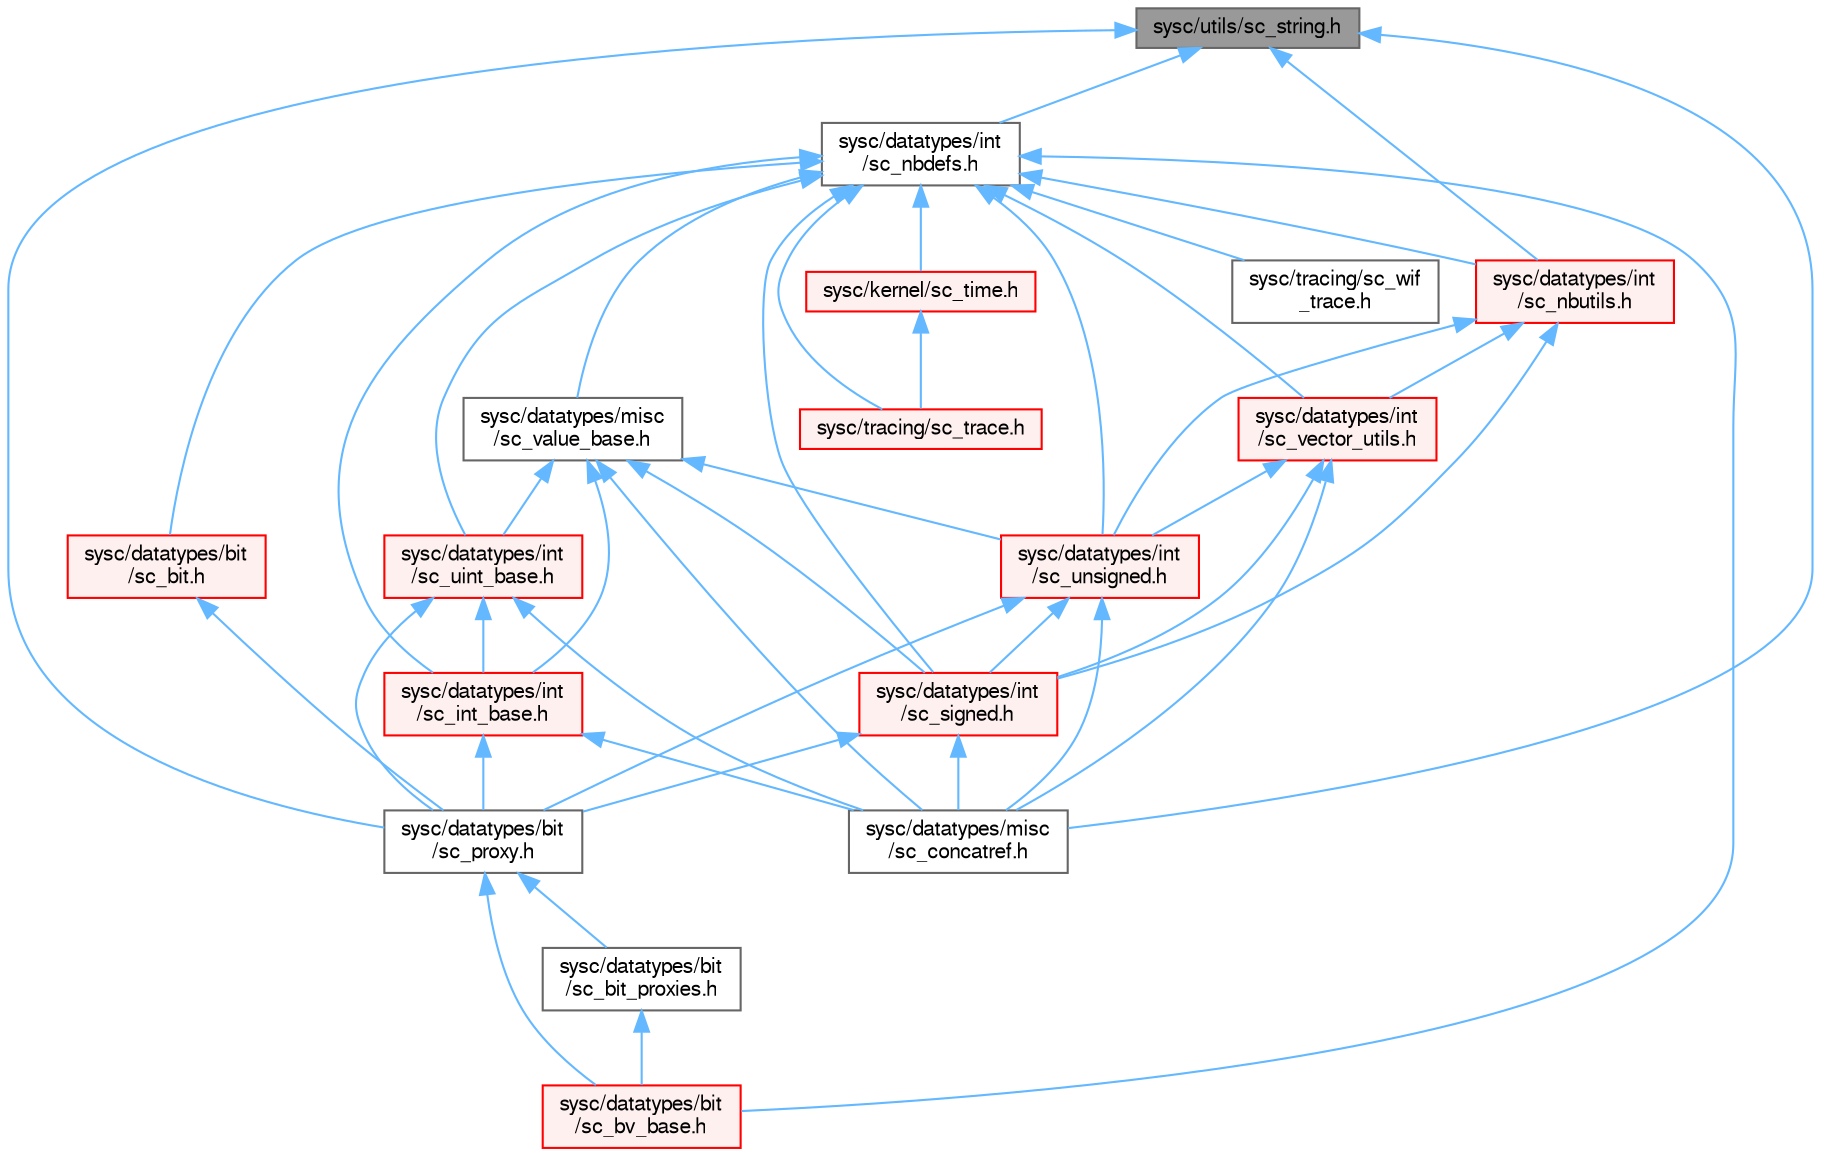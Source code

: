 digraph "sysc/utils/sc_string.h"
{
 // LATEX_PDF_SIZE
  bgcolor="transparent";
  edge [fontname=FreeSans,fontsize=10,labelfontname=FreeSans,labelfontsize=10];
  node [fontname=FreeSans,fontsize=10,shape=box,height=0.2,width=0.4];
  Node1 [id="Node000001",label="sysc/utils/sc_string.h",height=0.2,width=0.4,color="gray40", fillcolor="grey60", style="filled", fontcolor="black",tooltip=" "];
  Node1 -> Node2 [id="edge1_Node000001_Node000002",dir="back",color="steelblue1",style="solid",tooltip=" "];
  Node2 [id="Node000002",label="sysc/datatypes/bit\l/sc_proxy.h",height=0.2,width=0.4,color="grey40", fillcolor="white", style="filled",URL="$a00047.html",tooltip=" "];
  Node2 -> Node3 [id="edge2_Node000002_Node000003",dir="back",color="steelblue1",style="solid",tooltip=" "];
  Node3 [id="Node000003",label="sysc/datatypes/bit\l/sc_bit_proxies.h",height=0.2,width=0.4,color="grey40", fillcolor="white", style="filled",URL="$a00056.html",tooltip=" "];
  Node3 -> Node4 [id="edge3_Node000003_Node000004",dir="back",color="steelblue1",style="solid",tooltip=" "];
  Node4 [id="Node000004",label="sysc/datatypes/bit\l/sc_bv_base.h",height=0.2,width=0.4,color="red", fillcolor="#FFF0F0", style="filled",URL="$a00053.html",tooltip=" "];
  Node2 -> Node4 [id="edge4_Node000002_Node000004",dir="back",color="steelblue1",style="solid",tooltip=" "];
  Node1 -> Node17 [id="edge5_Node000001_Node000017",dir="back",color="steelblue1",style="solid",tooltip=" "];
  Node17 [id="Node000017",label="sysc/datatypes/int\l/sc_nbdefs.h",height=0.2,width=0.4,color="grey40", fillcolor="white", style="filled",URL="$a00140.html",tooltip=" "];
  Node17 -> Node18 [id="edge6_Node000017_Node000018",dir="back",color="steelblue1",style="solid",tooltip=" "];
  Node18 [id="Node000018",label="sysc/datatypes/bit\l/sc_bit.h",height=0.2,width=0.4,color="red", fillcolor="#FFF0F0", style="filled",URL="$a00032.html",tooltip=" "];
  Node18 -> Node2 [id="edge7_Node000018_Node000002",dir="back",color="steelblue1",style="solid",tooltip=" "];
  Node17 -> Node4 [id="edge8_Node000017_Node000004",dir="back",color="steelblue1",style="solid",tooltip=" "];
  Node17 -> Node44 [id="edge9_Node000017_Node000044",dir="back",color="steelblue1",style="solid",tooltip=" "];
  Node44 [id="Node000044",label="sysc/datatypes/int\l/sc_int_base.h",height=0.2,width=0.4,color="red", fillcolor="#FFF0F0", style="filled",URL="$a00191.html",tooltip=" "];
  Node44 -> Node2 [id="edge10_Node000044_Node000002",dir="back",color="steelblue1",style="solid",tooltip=" "];
  Node44 -> Node6 [id="edge11_Node000044_Node000006",dir="back",color="steelblue1",style="solid",tooltip=" "];
  Node6 [id="Node000006",label="sysc/datatypes/misc\l/sc_concatref.h",height=0.2,width=0.4,color="grey40", fillcolor="white", style="filled",URL="$a00026.html",tooltip=" "];
  Node17 -> Node48 [id="edge12_Node000017_Node000048",dir="back",color="steelblue1",style="solid",tooltip=" "];
  Node48 [id="Node000048",label="sysc/datatypes/int\l/sc_nbutils.h",height=0.2,width=0.4,color="red", fillcolor="#FFF0F0", style="filled",URL="$a00149.html",tooltip=" "];
  Node48 -> Node66 [id="edge13_Node000048_Node000066",dir="back",color="steelblue1",style="solid",tooltip=" "];
  Node66 [id="Node000066",label="sysc/datatypes/int\l/sc_signed.h",height=0.2,width=0.4,color="red", fillcolor="#FFF0F0", style="filled",URL="$a00128.html",tooltip=" "];
  Node66 -> Node2 [id="edge14_Node000066_Node000002",dir="back",color="steelblue1",style="solid",tooltip=" "];
  Node66 -> Node6 [id="edge15_Node000066_Node000006",dir="back",color="steelblue1",style="solid",tooltip=" "];
  Node48 -> Node69 [id="edge16_Node000048_Node000069",dir="back",color="steelblue1",style="solid",tooltip=" "];
  Node69 [id="Node000069",label="sysc/datatypes/int\l/sc_unsigned.h",height=0.2,width=0.4,color="red", fillcolor="#FFF0F0", style="filled",URL="$a00176.html",tooltip=" "];
  Node69 -> Node2 [id="edge17_Node000069_Node000002",dir="back",color="steelblue1",style="solid",tooltip=" "];
  Node69 -> Node66 [id="edge18_Node000069_Node000066",dir="back",color="steelblue1",style="solid",tooltip=" "];
  Node69 -> Node6 [id="edge19_Node000069_Node000006",dir="back",color="steelblue1",style="solid",tooltip=" "];
  Node48 -> Node84 [id="edge20_Node000048_Node000084",dir="back",color="steelblue1",style="solid",tooltip=" "];
  Node84 [id="Node000084",label="sysc/datatypes/int\l/sc_vector_utils.h",height=0.2,width=0.4,color="red", fillcolor="#FFF0F0", style="filled",URL="$a00167.html",tooltip=" "];
  Node84 -> Node66 [id="edge21_Node000084_Node000066",dir="back",color="steelblue1",style="solid",tooltip=" "];
  Node84 -> Node69 [id="edge22_Node000084_Node000069",dir="back",color="steelblue1",style="solid",tooltip=" "];
  Node84 -> Node6 [id="edge23_Node000084_Node000006",dir="back",color="steelblue1",style="solid",tooltip=" "];
  Node17 -> Node66 [id="edge24_Node000017_Node000066",dir="back",color="steelblue1",style="solid",tooltip=" "];
  Node17 -> Node56 [id="edge25_Node000017_Node000056",dir="back",color="steelblue1",style="solid",tooltip=" "];
  Node56 [id="Node000056",label="sysc/datatypes/int\l/sc_uint_base.h",height=0.2,width=0.4,color="red", fillcolor="#FFF0F0", style="filled",URL="$a00158.html",tooltip=" "];
  Node56 -> Node2 [id="edge26_Node000056_Node000002",dir="back",color="steelblue1",style="solid",tooltip=" "];
  Node56 -> Node44 [id="edge27_Node000056_Node000044",dir="back",color="steelblue1",style="solid",tooltip=" "];
  Node56 -> Node6 [id="edge28_Node000056_Node000006",dir="back",color="steelblue1",style="solid",tooltip=" "];
  Node17 -> Node69 [id="edge29_Node000017_Node000069",dir="back",color="steelblue1",style="solid",tooltip=" "];
  Node17 -> Node84 [id="edge30_Node000017_Node000084",dir="back",color="steelblue1",style="solid",tooltip=" "];
  Node17 -> Node87 [id="edge31_Node000017_Node000087",dir="back",color="steelblue1",style="solid",tooltip=" "];
  Node87 [id="Node000087",label="sysc/datatypes/misc\l/sc_value_base.h",height=0.2,width=0.4,color="grey40", fillcolor="white", style="filled",URL="$a00029.html",tooltip=" "];
  Node87 -> Node44 [id="edge32_Node000087_Node000044",dir="back",color="steelblue1",style="solid",tooltip=" "];
  Node87 -> Node66 [id="edge33_Node000087_Node000066",dir="back",color="steelblue1",style="solid",tooltip=" "];
  Node87 -> Node56 [id="edge34_Node000087_Node000056",dir="back",color="steelblue1",style="solid",tooltip=" "];
  Node87 -> Node69 [id="edge35_Node000087_Node000069",dir="back",color="steelblue1",style="solid",tooltip=" "];
  Node87 -> Node6 [id="edge36_Node000087_Node000006",dir="back",color="steelblue1",style="solid",tooltip=" "];
  Node17 -> Node58 [id="edge37_Node000017_Node000058",dir="back",color="steelblue1",style="solid",tooltip=" "];
  Node58 [id="Node000058",label="sysc/kernel/sc_time.h",height=0.2,width=0.4,color="red", fillcolor="#FFF0F0", style="filled",URL="$a00365.html",tooltip=" "];
  Node58 -> Node80 [id="edge38_Node000058_Node000080",dir="back",color="steelblue1",style="solid",tooltip=" "];
  Node80 [id="Node000080",label="sysc/tracing/sc_trace.h",height=0.2,width=0.4,color="red", fillcolor="#FFF0F0", style="filled",URL="$a00017.html",tooltip=" "];
  Node17 -> Node80 [id="edge39_Node000017_Node000080",dir="back",color="steelblue1",style="solid",tooltip=" "];
  Node17 -> Node83 [id="edge40_Node000017_Node000083",dir="back",color="steelblue1",style="solid",tooltip=" "];
  Node83 [id="Node000083",label="sysc/tracing/sc_wif\l_trace.h",height=0.2,width=0.4,color="grey40", fillcolor="white", style="filled",URL="$a00014.html",tooltip=" "];
  Node1 -> Node48 [id="edge41_Node000001_Node000048",dir="back",color="steelblue1",style="solid",tooltip=" "];
  Node1 -> Node6 [id="edge42_Node000001_Node000006",dir="back",color="steelblue1",style="solid",tooltip=" "];
}
